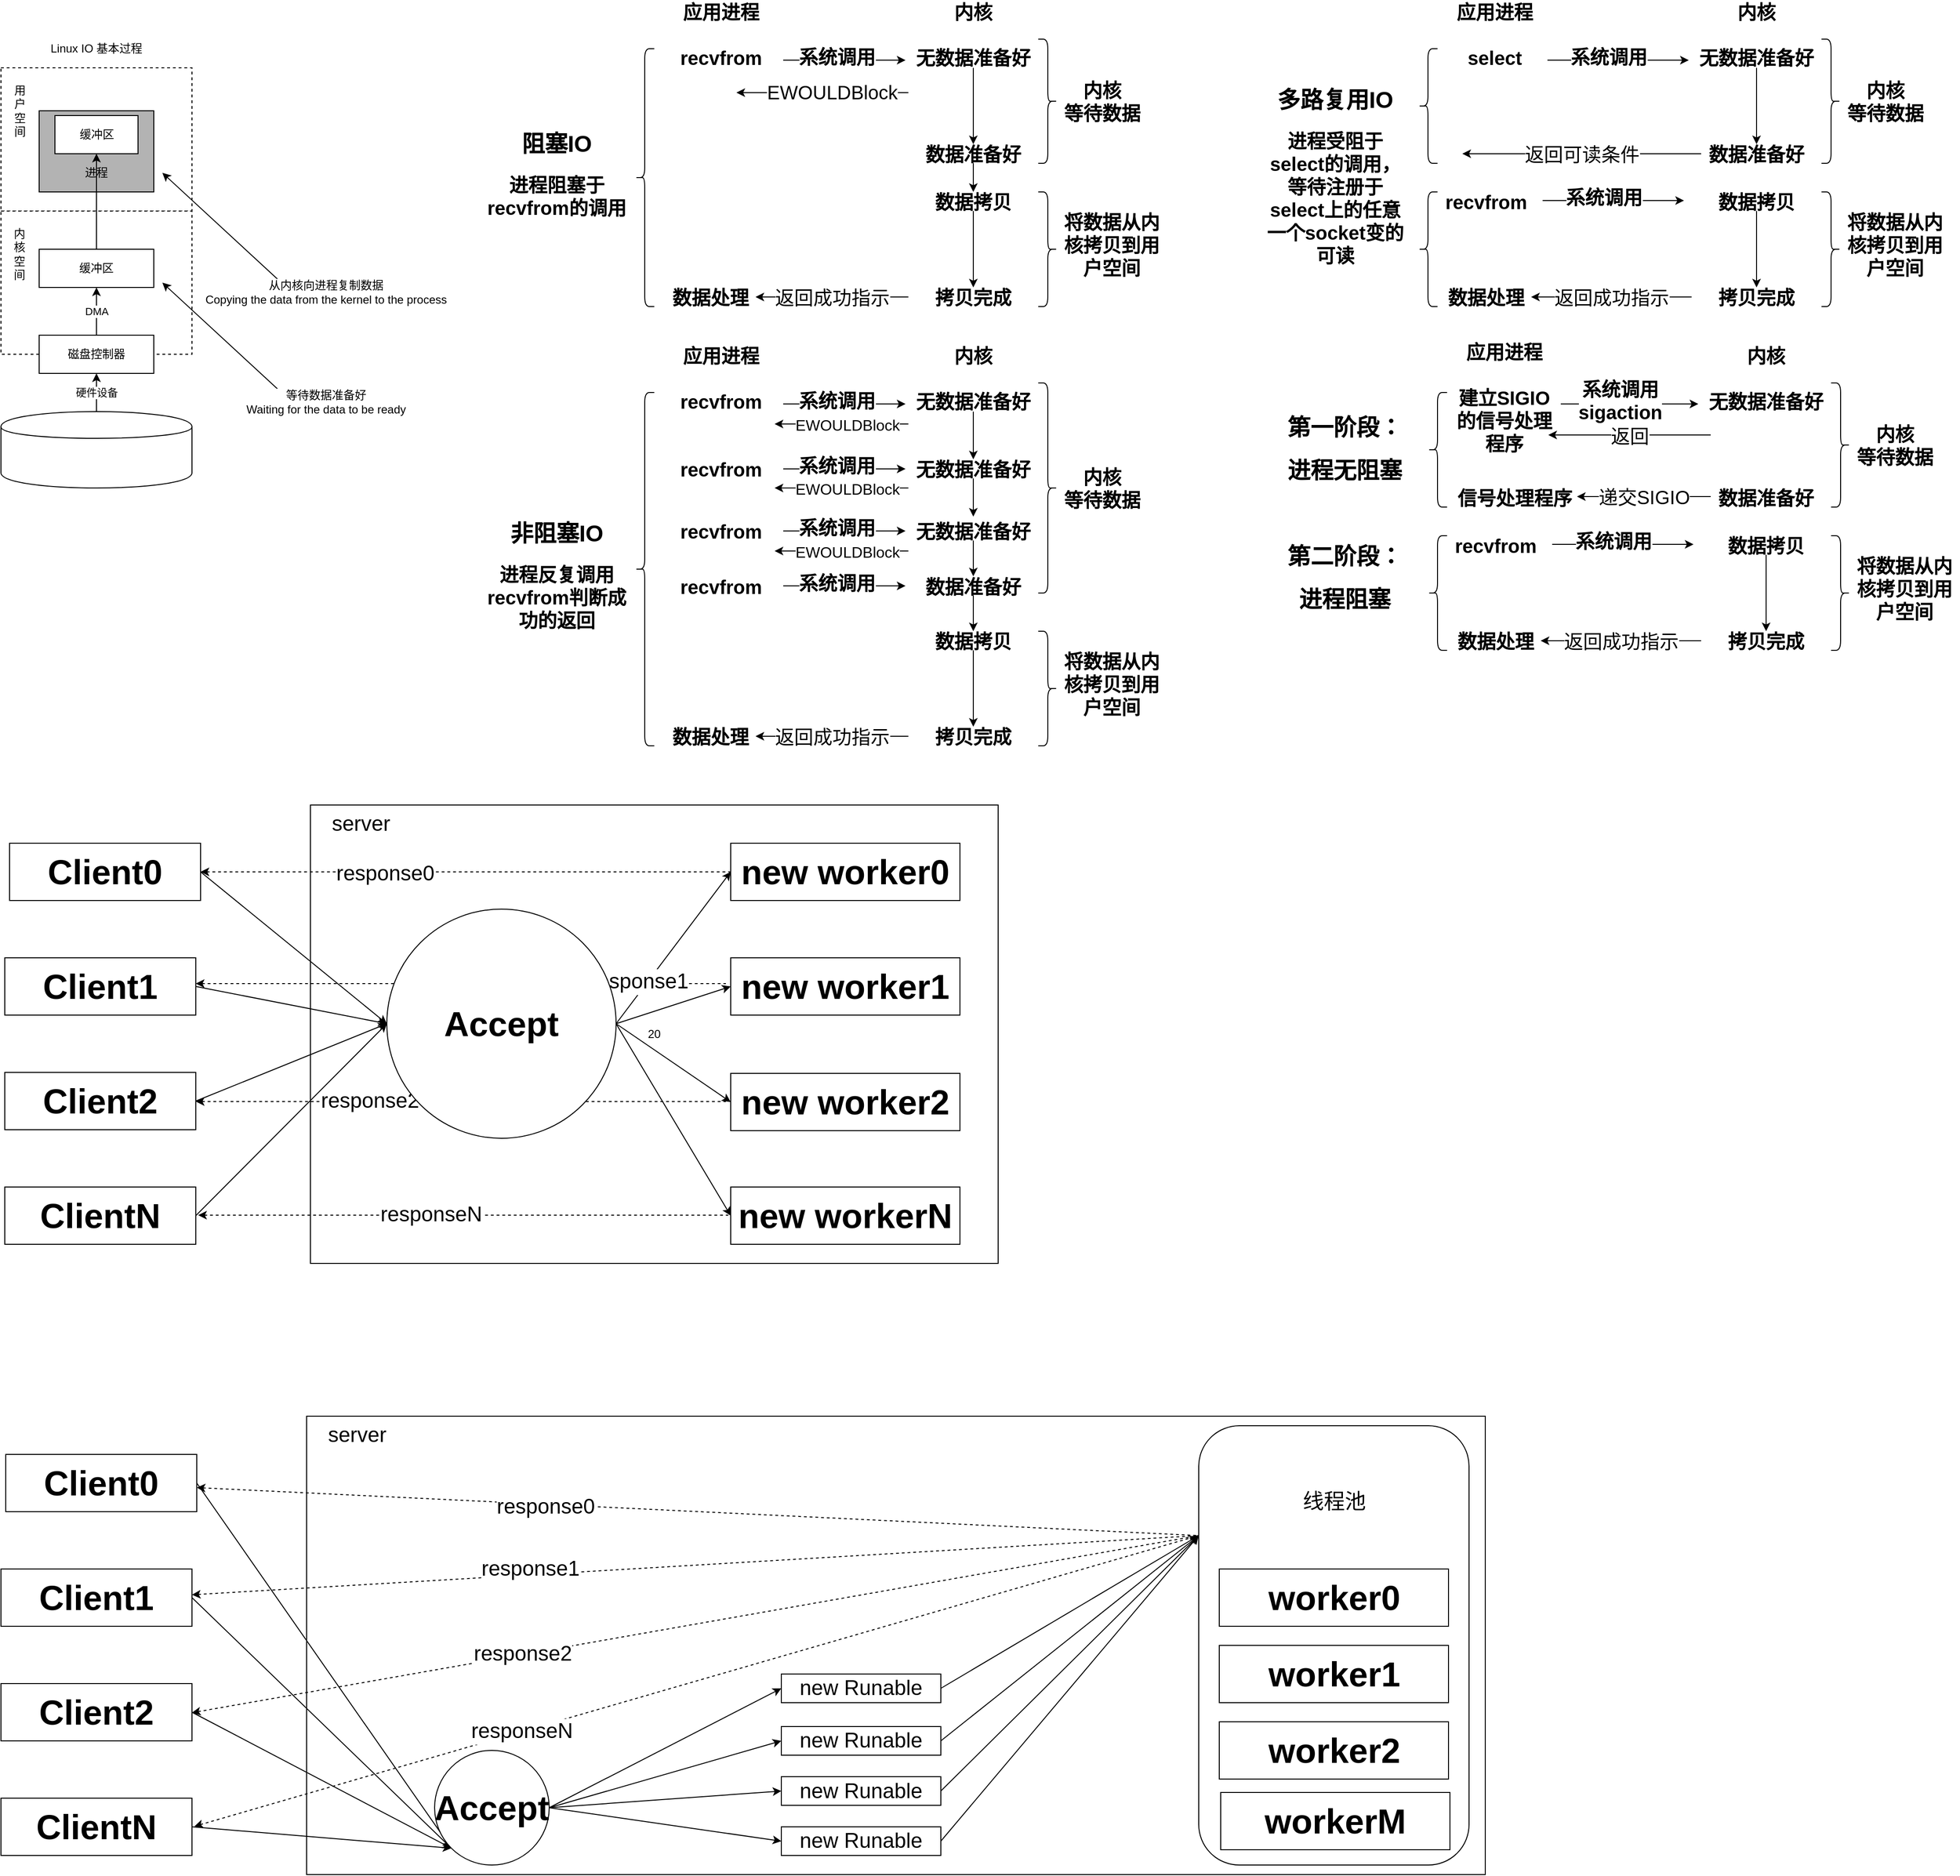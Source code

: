 <mxfile version="10.7.1" type="device"><diagram id="8HdPPavlg0hs8LvCiRic" name="Page-1"><mxGraphModel dx="1394" dy="825" grid="1" gridSize="10" guides="1" tooltips="1" connect="1" arrows="1" fold="1" page="1" pageScale="1" pageWidth="827" pageHeight="1169" math="0" shadow="0"><root><mxCell id="0"/><mxCell id="1" parent="0"/><mxCell id="49r0CECSuXp76zhXR61v-33" value="" style="rounded=0;whiteSpace=wrap;html=1;" parent="1" vertex="1"><mxGeometry x="360" y="1482" width="1234" height="480" as="geometry"/></mxCell><mxCell id="49r0CECSuXp76zhXR61v-57" value="" style="endArrow=none;html=1;fontSize=36;entryX=0;entryY=0.25;entryDx=0;entryDy=0;dashed=1;startArrow=classic;startFill=1;" parent="1" target="49r0CECSuXp76zhXR61v-60" edge="1"><mxGeometry width="50" height="50" relative="1" as="geometry"><mxPoint x="242.5" y="1911.5" as="sourcePoint"/><mxPoint x="797.5" y="1911.5" as="targetPoint"/></mxGeometry></mxCell><mxCell id="49r0CECSuXp76zhXR61v-58" value="responseN" style="text;html=1;resizable=0;points=[];align=center;verticalAlign=middle;labelBackgroundColor=#ffffff;fontSize=22;" parent="49r0CECSuXp76zhXR61v-57" vertex="1" connectable="0"><mxGeometry x="-0.122" y="2" relative="1" as="geometry"><mxPoint x="-119" y="36" as="offset"/></mxGeometry></mxCell><mxCell id="49r0CECSuXp76zhXR61v-60" value="" style="rounded=1;whiteSpace=wrap;html=1;fontSize=22;" parent="1" vertex="1"><mxGeometry x="1294" y="1492" width="283" height="460" as="geometry"/></mxCell><mxCell id="49r0CECSuXp76zhXR61v-6" value="20" style="rounded=0;whiteSpace=wrap;html=1;" parent="1" vertex="1"><mxGeometry x="364" y="842" width="720" height="480" as="geometry"/></mxCell><mxCell id="49r0CECSuXp76zhXR61v-26" value="" style="endArrow=none;html=1;fontSize=36;entryX=0;entryY=0.5;entryDx=0;entryDy=0;dashed=1;startArrow=classic;startFill=1;" parent="1" edge="1"><mxGeometry width="50" height="50" relative="1" as="geometry"><mxPoint x="244" y="1152.5" as="sourcePoint"/><mxPoint x="799" y="1152.5" as="targetPoint"/></mxGeometry></mxCell><mxCell id="49r0CECSuXp76zhXR61v-29" value="response2" style="text;html=1;resizable=0;points=[];align=center;verticalAlign=middle;labelBackgroundColor=#ffffff;fontSize=22;" parent="49r0CECSuXp76zhXR61v-26" vertex="1" connectable="0"><mxGeometry x="-0.344" y="2" relative="1" as="geometry"><mxPoint y="1" as="offset"/></mxGeometry></mxCell><mxCell id="49r0CECSuXp76zhXR61v-1" value="Client0" style="rounded=0;whiteSpace=wrap;html=1;fontSize=36;fontStyle=1" parent="1" vertex="1"><mxGeometry x="49" y="882" width="200" height="60" as="geometry"/></mxCell><mxCell id="49r0CECSuXp76zhXR61v-3" value="&lt;span style=&quot;font-size: 36px;&quot;&gt;Client1&lt;/span&gt;" style="rounded=0;whiteSpace=wrap;html=1;fontSize=36;fontStyle=1" parent="1" vertex="1"><mxGeometry x="44" y="1002" width="200" height="60" as="geometry"/></mxCell><mxCell id="49r0CECSuXp76zhXR61v-4" value="&lt;span style=&quot;font-size: 36px;&quot;&gt;Client2&lt;/span&gt;" style="rounded=0;whiteSpace=wrap;html=1;fontSize=36;fontStyle=1" parent="1" vertex="1"><mxGeometry x="44" y="1122" width="200" height="60" as="geometry"/></mxCell><mxCell id="49r0CECSuXp76zhXR61v-5" value="&lt;span style=&quot;font-size: 36px&quot;&gt;ClientN&lt;/span&gt;" style="rounded=0;whiteSpace=wrap;html=1;fontSize=36;fontStyle=1" parent="1" vertex="1"><mxGeometry x="44" y="1242" width="200" height="60" as="geometry"/></mxCell><mxCell id="49r0CECSuXp76zhXR61v-8" value="new worker0" style="rounded=0;whiteSpace=wrap;html=1;fontSize=36;fontStyle=1" parent="1" vertex="1"><mxGeometry x="804" y="882" width="240" height="60" as="geometry"/></mxCell><mxCell id="49r0CECSuXp76zhXR61v-12" value="" style="endArrow=classic;html=1;exitX=1;exitY=0.5;exitDx=0;exitDy=0;entryX=0;entryY=0.5;entryDx=0;entryDy=0;" parent="1" source="49r0CECSuXp76zhXR61v-1" target="49r0CECSuXp76zhXR61v-7" edge="1"><mxGeometry width="50" height="50" relative="1" as="geometry"><mxPoint x="214" y="967" as="sourcePoint"/><mxPoint x="313" y="1057" as="targetPoint"/></mxGeometry></mxCell><mxCell id="49r0CECSuXp76zhXR61v-13" value="" style="endArrow=classic;html=1;exitX=1;exitY=0.5;exitDx=0;exitDy=0;entryX=0;entryY=0.5;entryDx=0;entryDy=0;" parent="1" source="49r0CECSuXp76zhXR61v-3" target="49r0CECSuXp76zhXR61v-7" edge="1"><mxGeometry width="50" height="50" relative="1" as="geometry"><mxPoint x="174" y="977" as="sourcePoint"/><mxPoint x="323" y="1067" as="targetPoint"/></mxGeometry></mxCell><mxCell id="49r0CECSuXp76zhXR61v-14" value="" style="endArrow=classic;html=1;exitX=1;exitY=0.5;exitDx=0;exitDy=0;exitPerimeter=0;entryX=0;entryY=0.5;entryDx=0;entryDy=0;" parent="1" source="49r0CECSuXp76zhXR61v-4" target="49r0CECSuXp76zhXR61v-7" edge="1"><mxGeometry width="50" height="50" relative="1" as="geometry"><mxPoint x="184" y="1037" as="sourcePoint"/><mxPoint x="314" y="1057" as="targetPoint"/></mxGeometry></mxCell><mxCell id="49r0CECSuXp76zhXR61v-15" value="" style="endArrow=classic;html=1;exitX=1;exitY=0.5;exitDx=0;exitDy=0;entryX=0;entryY=0.5;entryDx=0;entryDy=0;" parent="1" source="49r0CECSuXp76zhXR61v-5" target="49r0CECSuXp76zhXR61v-7" edge="1"><mxGeometry width="50" height="50" relative="1" as="geometry"><mxPoint x="194" y="1097" as="sourcePoint"/><mxPoint x="324" y="1074" as="targetPoint"/></mxGeometry></mxCell><mxCell id="49r0CECSuXp76zhXR61v-16" value="new worker1" style="rounded=0;whiteSpace=wrap;html=1;fontSize=36;fontStyle=1" parent="1" vertex="1"><mxGeometry x="804" y="1002" width="240" height="60" as="geometry"/></mxCell><mxCell id="49r0CECSuXp76zhXR61v-17" value="new worker2" style="rounded=0;whiteSpace=wrap;html=1;fontSize=36;fontStyle=1" parent="1" vertex="1"><mxGeometry x="804" y="1123" width="240" height="60" as="geometry"/></mxCell><mxCell id="49r0CECSuXp76zhXR61v-18" value="new workerN" style="rounded=0;whiteSpace=wrap;html=1;fontSize=36;fontStyle=1" parent="1" vertex="1"><mxGeometry x="804" y="1242" width="240" height="60" as="geometry"/></mxCell><mxCell id="49r0CECSuXp76zhXR61v-19" value="" style="endArrow=classic;html=1;exitX=1;exitY=0.5;exitDx=0;exitDy=0;entryX=0;entryY=0.5;entryDx=0;entryDy=0;" parent="1" source="49r0CECSuXp76zhXR61v-7" target="49r0CECSuXp76zhXR61v-8" edge="1"><mxGeometry width="50" height="50" relative="1" as="geometry"><mxPoint x="259" y="922" as="sourcePoint"/><mxPoint x="454" y="1081" as="targetPoint"/></mxGeometry></mxCell><mxCell id="49r0CECSuXp76zhXR61v-20" value="" style="endArrow=classic;html=1;exitX=1;exitY=0.5;exitDx=0;exitDy=0;entryX=0;entryY=0.5;entryDx=0;entryDy=0;" parent="1" source="49r0CECSuXp76zhXR61v-7" target="49r0CECSuXp76zhXR61v-16" edge="1"><mxGeometry width="50" height="50" relative="1" as="geometry"><mxPoint x="694" y="1081" as="sourcePoint"/><mxPoint x="814" y="922" as="targetPoint"/></mxGeometry></mxCell><mxCell id="49r0CECSuXp76zhXR61v-21" value="" style="endArrow=classic;html=1;exitX=1;exitY=0.5;exitDx=0;exitDy=0;entryX=0;entryY=0.5;entryDx=0;entryDy=0;" parent="1" source="49r0CECSuXp76zhXR61v-7" target="49r0CECSuXp76zhXR61v-17" edge="1"><mxGeometry width="50" height="50" relative="1" as="geometry"><mxPoint x="694" y="1081" as="sourcePoint"/><mxPoint x="814" y="1017" as="targetPoint"/></mxGeometry></mxCell><mxCell id="49r0CECSuXp76zhXR61v-22" value="" style="endArrow=classic;html=1;entryX=0;entryY=0.5;entryDx=0;entryDy=0;" parent="1" target="49r0CECSuXp76zhXR61v-18" edge="1"><mxGeometry width="50" height="50" relative="1" as="geometry"><mxPoint x="684" y="1071" as="sourcePoint"/><mxPoint x="814" y="1127" as="targetPoint"/></mxGeometry></mxCell><mxCell id="49r0CECSuXp76zhXR61v-24" value="" style="endArrow=none;html=1;fontSize=36;entryX=0;entryY=0.5;entryDx=0;entryDy=0;dashed=1;startArrow=classic;startFill=1;" parent="1" source="49r0CECSuXp76zhXR61v-1" target="49r0CECSuXp76zhXR61v-8" edge="1"><mxGeometry width="50" height="50" relative="1" as="geometry"><mxPoint x="494" y="912" as="sourcePoint"/><mxPoint x="544" y="862" as="targetPoint"/></mxGeometry></mxCell><mxCell id="49r0CECSuXp76zhXR61v-31" value="response0&lt;br&gt;" style="text;html=1;resizable=0;points=[];align=center;verticalAlign=middle;labelBackgroundColor=#ffffff;fontSize=22;" parent="49r0CECSuXp76zhXR61v-24" vertex="1" connectable="0"><mxGeometry x="-0.304" y="-2" relative="1" as="geometry"><mxPoint as="offset"/></mxGeometry></mxCell><mxCell id="49r0CECSuXp76zhXR61v-25" value="" style="endArrow=none;html=1;fontSize=36;entryX=0;entryY=0.5;entryDx=0;entryDy=0;dashed=1;startArrow=classic;startFill=1;" parent="1" edge="1"><mxGeometry width="50" height="50" relative="1" as="geometry"><mxPoint x="244" y="1029" as="sourcePoint"/><mxPoint x="799" y="1029" as="targetPoint"/></mxGeometry></mxCell><mxCell id="49r0CECSuXp76zhXR61v-30" value="response1" style="text;html=1;resizable=0;points=[];align=center;verticalAlign=middle;labelBackgroundColor=#ffffff;fontSize=22;" parent="49r0CECSuXp76zhXR61v-25" vertex="1" connectable="0"><mxGeometry x="0.672" y="2" relative="1" as="geometry"><mxPoint as="offset"/></mxGeometry></mxCell><mxCell id="49r0CECSuXp76zhXR61v-7" value="Accept" style="ellipse;whiteSpace=wrap;html=1;aspect=fixed;fontSize=36;fontStyle=1" parent="1" vertex="1"><mxGeometry x="444" y="951" width="240" height="240" as="geometry"/></mxCell><mxCell id="49r0CECSuXp76zhXR61v-27" value="" style="endArrow=none;html=1;fontSize=36;entryX=0;entryY=0.5;entryDx=0;entryDy=0;dashed=1;startArrow=classic;startFill=1;" parent="1" edge="1"><mxGeometry width="50" height="50" relative="1" as="geometry"><mxPoint x="246.5" y="1271.5" as="sourcePoint"/><mxPoint x="801.5" y="1271.5" as="targetPoint"/></mxGeometry></mxCell><mxCell id="49r0CECSuXp76zhXR61v-28" value="responseN" style="text;html=1;resizable=0;points=[];align=center;verticalAlign=middle;labelBackgroundColor=#ffffff;fontSize=22;" parent="49r0CECSuXp76zhXR61v-27" vertex="1" connectable="0"><mxGeometry x="-0.122" y="2" relative="1" as="geometry"><mxPoint y="1" as="offset"/></mxGeometry></mxCell><mxCell id="49r0CECSuXp76zhXR61v-32" value="server" style="text;html=1;strokeColor=none;fillColor=none;align=center;verticalAlign=middle;whiteSpace=wrap;rounded=0;fontSize=22;" parent="1" vertex="1"><mxGeometry x="367" y="852" width="100" height="20" as="geometry"/></mxCell><mxCell id="49r0CECSuXp76zhXR61v-34" value="" style="endArrow=none;html=1;fontSize=36;entryX=0;entryY=0.25;entryDx=0;entryDy=0;dashed=1;startArrow=classic;startFill=1;" parent="1" target="49r0CECSuXp76zhXR61v-60" edge="1"><mxGeometry width="50" height="50" relative="1" as="geometry"><mxPoint x="240" y="1792.5" as="sourcePoint"/><mxPoint x="795" y="1792.5" as="targetPoint"/></mxGeometry></mxCell><mxCell id="49r0CECSuXp76zhXR61v-35" value="response2" style="text;html=1;resizable=0;points=[];align=center;verticalAlign=middle;labelBackgroundColor=#ffffff;fontSize=22;" parent="49r0CECSuXp76zhXR61v-34" vertex="1" connectable="0"><mxGeometry x="-0.344" y="2" relative="1" as="geometry"><mxPoint y="1" as="offset"/></mxGeometry></mxCell><mxCell id="49r0CECSuXp76zhXR61v-36" value="Client0" style="rounded=0;whiteSpace=wrap;html=1;fontSize=36;fontStyle=1" parent="1" vertex="1"><mxGeometry x="45" y="1522" width="200" height="60" as="geometry"/></mxCell><mxCell id="49r0CECSuXp76zhXR61v-37" value="&lt;span style=&quot;font-size: 36px;&quot;&gt;Client1&lt;/span&gt;" style="rounded=0;whiteSpace=wrap;html=1;fontSize=36;fontStyle=1" parent="1" vertex="1"><mxGeometry x="40" y="1642" width="200" height="60" as="geometry"/></mxCell><mxCell id="49r0CECSuXp76zhXR61v-38" value="&lt;span style=&quot;font-size: 36px;&quot;&gt;Client2&lt;/span&gt;" style="rounded=0;whiteSpace=wrap;html=1;fontSize=36;fontStyle=1" parent="1" vertex="1"><mxGeometry x="40" y="1762" width="200" height="60" as="geometry"/></mxCell><mxCell id="49r0CECSuXp76zhXR61v-39" value="&lt;span style=&quot;font-size: 36px&quot;&gt;ClientN&lt;/span&gt;" style="rounded=0;whiteSpace=wrap;html=1;fontSize=36;fontStyle=1" parent="1" vertex="1"><mxGeometry x="40" y="1882" width="200" height="60" as="geometry"/></mxCell><mxCell id="49r0CECSuXp76zhXR61v-40" value="worker0" style="rounded=0;whiteSpace=wrap;html=1;fontSize=36;fontStyle=1" parent="1" vertex="1"><mxGeometry x="1315.5" y="1642" width="240" height="60" as="geometry"/></mxCell><mxCell id="49r0CECSuXp76zhXR61v-41" value="" style="endArrow=classic;html=1;exitX=1;exitY=0.5;exitDx=0;exitDy=0;entryX=0;entryY=1;entryDx=0;entryDy=0;" parent="1" source="49r0CECSuXp76zhXR61v-36" target="49r0CECSuXp76zhXR61v-56" edge="1"><mxGeometry width="50" height="50" relative="1" as="geometry"><mxPoint x="210" y="1607" as="sourcePoint"/><mxPoint x="309" y="1697" as="targetPoint"/></mxGeometry></mxCell><mxCell id="49r0CECSuXp76zhXR61v-42" value="" style="endArrow=classic;html=1;exitX=1;exitY=0.5;exitDx=0;exitDy=0;entryX=0;entryY=1;entryDx=0;entryDy=0;" parent="1" source="49r0CECSuXp76zhXR61v-37" target="49r0CECSuXp76zhXR61v-56" edge="1"><mxGeometry width="50" height="50" relative="1" as="geometry"><mxPoint x="170" y="1617" as="sourcePoint"/><mxPoint x="319" y="1707" as="targetPoint"/></mxGeometry></mxCell><mxCell id="49r0CECSuXp76zhXR61v-43" value="" style="endArrow=classic;html=1;exitX=1;exitY=0.5;exitDx=0;exitDy=0;exitPerimeter=0;entryX=0;entryY=1;entryDx=0;entryDy=0;" parent="1" source="49r0CECSuXp76zhXR61v-38" target="49r0CECSuXp76zhXR61v-56" edge="1"><mxGeometry width="50" height="50" relative="1" as="geometry"><mxPoint x="180" y="1677" as="sourcePoint"/><mxPoint x="310" y="1697" as="targetPoint"/></mxGeometry></mxCell><mxCell id="49r0CECSuXp76zhXR61v-44" value="" style="endArrow=classic;html=1;exitX=1;exitY=0.5;exitDx=0;exitDy=0;entryX=0;entryY=1;entryDx=0;entryDy=0;" parent="1" source="49r0CECSuXp76zhXR61v-39" target="49r0CECSuXp76zhXR61v-56" edge="1"><mxGeometry width="50" height="50" relative="1" as="geometry"><mxPoint x="190" y="1737" as="sourcePoint"/><mxPoint x="320" y="1714" as="targetPoint"/></mxGeometry></mxCell><mxCell id="49r0CECSuXp76zhXR61v-45" value="worker1" style="rounded=0;whiteSpace=wrap;html=1;fontSize=36;fontStyle=1" parent="1" vertex="1"><mxGeometry x="1315.5" y="1722" width="240" height="60" as="geometry"/></mxCell><mxCell id="49r0CECSuXp76zhXR61v-46" value="worker2" style="rounded=0;whiteSpace=wrap;html=1;fontSize=36;fontStyle=1" parent="1" vertex="1"><mxGeometry x="1315.5" y="1802" width="240" height="60" as="geometry"/></mxCell><mxCell id="49r0CECSuXp76zhXR61v-47" value="workerM" style="rounded=0;whiteSpace=wrap;html=1;fontSize=36;fontStyle=1" parent="1" vertex="1"><mxGeometry x="1317" y="1876" width="240" height="60" as="geometry"/></mxCell><mxCell id="49r0CECSuXp76zhXR61v-48" value="" style="endArrow=classic;html=1;exitX=1;exitY=0.5;exitDx=0;exitDy=0;entryX=0;entryY=0.5;entryDx=0;entryDy=0;" parent="1" source="49r0CECSuXp76zhXR61v-56" target="49r0CECSuXp76zhXR61v-61" edge="1"><mxGeometry width="50" height="50" relative="1" as="geometry"><mxPoint x="255" y="1562" as="sourcePoint"/><mxPoint x="854" y="1772" as="targetPoint"/></mxGeometry></mxCell><mxCell id="49r0CECSuXp76zhXR61v-49" value="" style="endArrow=classic;html=1;exitX=1;exitY=0.5;exitDx=0;exitDy=0;entryX=0;entryY=0.5;entryDx=0;entryDy=0;" parent="1" source="49r0CECSuXp76zhXR61v-56" target="49r0CECSuXp76zhXR61v-62" edge="1"><mxGeometry width="50" height="50" relative="1" as="geometry"><mxPoint x="690" y="1721" as="sourcePoint"/><mxPoint x="854" y="1822" as="targetPoint"/></mxGeometry></mxCell><mxCell id="49r0CECSuXp76zhXR61v-50" value="" style="endArrow=classic;html=1;exitX=1;exitY=0.5;exitDx=0;exitDy=0;entryX=0;entryY=0.5;entryDx=0;entryDy=0;" parent="1" source="49r0CECSuXp76zhXR61v-56" target="49r0CECSuXp76zhXR61v-63" edge="1"><mxGeometry width="50" height="50" relative="1" as="geometry"><mxPoint x="690" y="1721" as="sourcePoint"/><mxPoint x="810" y="1657" as="targetPoint"/></mxGeometry></mxCell><mxCell id="49r0CECSuXp76zhXR61v-51" value="" style="endArrow=classic;html=1;entryX=0;entryY=0.5;entryDx=0;entryDy=0;exitX=1;exitY=0.5;exitDx=0;exitDy=0;" parent="1" source="49r0CECSuXp76zhXR61v-56" target="49r0CECSuXp76zhXR61v-64" edge="1"><mxGeometry width="50" height="50" relative="1" as="geometry"><mxPoint x="680" y="1711" as="sourcePoint"/><mxPoint x="810" y="1767" as="targetPoint"/></mxGeometry></mxCell><mxCell id="49r0CECSuXp76zhXR61v-52" value="" style="endArrow=none;html=1;fontSize=36;entryX=0;entryY=0.25;entryDx=0;entryDy=0;dashed=1;startArrow=classic;startFill=1;" parent="1" source="49r0CECSuXp76zhXR61v-36" target="49r0CECSuXp76zhXR61v-60" edge="1"><mxGeometry width="50" height="50" relative="1" as="geometry"><mxPoint x="490" y="1552" as="sourcePoint"/><mxPoint x="540" y="1502" as="targetPoint"/></mxGeometry></mxCell><mxCell id="49r0CECSuXp76zhXR61v-53" value="response0&lt;br&gt;" style="text;html=1;resizable=0;points=[];align=center;verticalAlign=middle;labelBackgroundColor=#ffffff;fontSize=22;" parent="49r0CECSuXp76zhXR61v-52" vertex="1" connectable="0"><mxGeometry x="-0.304" y="-2" relative="1" as="geometry"><mxPoint as="offset"/></mxGeometry></mxCell><mxCell id="49r0CECSuXp76zhXR61v-54" value="" style="endArrow=none;html=1;fontSize=36;entryX=0;entryY=0.25;entryDx=0;entryDy=0;dashed=1;startArrow=classic;startFill=1;" parent="1" target="49r0CECSuXp76zhXR61v-60" edge="1"><mxGeometry width="50" height="50" relative="1" as="geometry"><mxPoint x="240" y="1669" as="sourcePoint"/><mxPoint x="795" y="1669" as="targetPoint"/></mxGeometry></mxCell><mxCell id="49r0CECSuXp76zhXR61v-55" value="response1" style="text;html=1;resizable=0;points=[];align=center;verticalAlign=middle;labelBackgroundColor=#ffffff;fontSize=22;" parent="49r0CECSuXp76zhXR61v-54" vertex="1" connectable="0"><mxGeometry x="0.672" y="2" relative="1" as="geometry"><mxPoint x="-527.5" y="27" as="offset"/></mxGeometry></mxCell><mxCell id="49r0CECSuXp76zhXR61v-56" value="Accept" style="ellipse;whiteSpace=wrap;html=1;aspect=fixed;fontSize=36;fontStyle=1" parent="1" vertex="1"><mxGeometry x="494" y="1832" width="120" height="120" as="geometry"/></mxCell><mxCell id="49r0CECSuXp76zhXR61v-59" value="server" style="text;html=1;strokeColor=none;fillColor=none;align=center;verticalAlign=middle;whiteSpace=wrap;rounded=0;fontSize=22;" parent="1" vertex="1"><mxGeometry x="363" y="1492" width="100" height="20" as="geometry"/></mxCell><mxCell id="49r0CECSuXp76zhXR61v-61" value="new Runable" style="rounded=0;whiteSpace=wrap;html=1;fontSize=22;" parent="1" vertex="1"><mxGeometry x="857" y="1752" width="167" height="30" as="geometry"/></mxCell><mxCell id="49r0CECSuXp76zhXR61v-62" value="new Runable" style="rounded=0;whiteSpace=wrap;html=1;fontSize=22;" parent="1" vertex="1"><mxGeometry x="857" y="1807" width="167" height="30" as="geometry"/></mxCell><mxCell id="49r0CECSuXp76zhXR61v-63" value="new Runable" style="rounded=0;whiteSpace=wrap;html=1;fontSize=22;" parent="1" vertex="1"><mxGeometry x="857" y="1859.5" width="167" height="30" as="geometry"/></mxCell><mxCell id="49r0CECSuXp76zhXR61v-64" value="new Runable" style="rounded=0;whiteSpace=wrap;html=1;fontSize=22;" parent="1" vertex="1"><mxGeometry x="857" y="1912" width="167" height="30" as="geometry"/></mxCell><mxCell id="49r0CECSuXp76zhXR61v-67" value="" style="endArrow=classic;html=1;exitX=1;exitY=0.5;exitDx=0;exitDy=0;entryX=0;entryY=0.25;entryDx=0;entryDy=0;" parent="1" source="49r0CECSuXp76zhXR61v-61" target="49r0CECSuXp76zhXR61v-60" edge="1"><mxGeometry width="50" height="50" relative="1" as="geometry"><mxPoint x="624" y="1902" as="sourcePoint"/><mxPoint x="867" y="1777" as="targetPoint"/></mxGeometry></mxCell><mxCell id="49r0CECSuXp76zhXR61v-68" value="" style="endArrow=classic;html=1;exitX=1;exitY=0.5;exitDx=0;exitDy=0;entryX=0;entryY=0.25;entryDx=0;entryDy=0;" parent="1" source="49r0CECSuXp76zhXR61v-62" target="49r0CECSuXp76zhXR61v-60" edge="1"><mxGeometry width="50" height="50" relative="1" as="geometry"><mxPoint x="1034" y="1777" as="sourcePoint"/><mxPoint x="1304" y="1617" as="targetPoint"/></mxGeometry></mxCell><mxCell id="49r0CECSuXp76zhXR61v-69" value="" style="endArrow=classic;html=1;exitX=1;exitY=0.5;exitDx=0;exitDy=0;entryX=0;entryY=0.25;entryDx=0;entryDy=0;" parent="1" source="49r0CECSuXp76zhXR61v-63" target="49r0CECSuXp76zhXR61v-60" edge="1"><mxGeometry width="50" height="50" relative="1" as="geometry"><mxPoint x="1044" y="1787" as="sourcePoint"/><mxPoint x="1314" y="1627" as="targetPoint"/></mxGeometry></mxCell><mxCell id="49r0CECSuXp76zhXR61v-70" value="" style="endArrow=classic;html=1;exitX=1;exitY=0.5;exitDx=0;exitDy=0;entryX=0;entryY=0.25;entryDx=0;entryDy=0;" parent="1" source="49r0CECSuXp76zhXR61v-64" target="49r0CECSuXp76zhXR61v-60" edge="1"><mxGeometry width="50" height="50" relative="1" as="geometry"><mxPoint x="1054" y="1797" as="sourcePoint"/><mxPoint x="1324" y="1637" as="targetPoint"/></mxGeometry></mxCell><mxCell id="49r0CECSuXp76zhXR61v-71" value="线程池" style="text;html=1;strokeColor=none;fillColor=none;align=center;verticalAlign=middle;whiteSpace=wrap;rounded=0;fontSize=22;" parent="1" vertex="1"><mxGeometry x="1385.5" y="1562" width="100" height="20" as="geometry"/></mxCell><mxCell id="rqfeZW-91_2S5oVqUasR-24" value="" style="group" parent="1" vertex="1" connectable="0"><mxGeometry x="40" y="40" width="299" height="470" as="geometry"/></mxCell><mxCell id="rqfeZW-91_2S5oVqUasR-9" value="" style="rounded=0;whiteSpace=wrap;html=1;dashed=1;" parent="rqfeZW-91_2S5oVqUasR-24" vertex="1"><mxGeometry y="30" width="200" height="150" as="geometry"/></mxCell><mxCell id="rqfeZW-91_2S5oVqUasR-16" value="&lt;br&gt;&lt;br&gt;&lt;br&gt;进程&lt;br&gt;" style="rounded=0;whiteSpace=wrap;html=1;fillColor=#B3B3B3;" parent="rqfeZW-91_2S5oVqUasR-24" vertex="1"><mxGeometry x="40" y="75" width="120" height="85" as="geometry"/></mxCell><mxCell id="rqfeZW-91_2S5oVqUasR-2" value="" style="rounded=0;whiteSpace=wrap;html=1;dashed=1;" parent="rqfeZW-91_2S5oVqUasR-24" vertex="1"><mxGeometry y="180" width="200" height="150" as="geometry"/></mxCell><mxCell id="rqfeZW-91_2S5oVqUasR-3" value="" style="shape=cylinder;whiteSpace=wrap;html=1;boundedLbl=1;backgroundOutline=1;" parent="rqfeZW-91_2S5oVqUasR-24" vertex="1"><mxGeometry y="390" width="200" height="80" as="geometry"/></mxCell><mxCell id="rqfeZW-91_2S5oVqUasR-4" value="磁盘控制器" style="rounded=0;whiteSpace=wrap;html=1;" parent="rqfeZW-91_2S5oVqUasR-24" vertex="1"><mxGeometry x="40" y="310" width="120" height="40" as="geometry"/></mxCell><mxCell id="rqfeZW-91_2S5oVqUasR-5" value="硬件设备" style="edgeStyle=orthogonalEdgeStyle;rounded=0;orthogonalLoop=1;jettySize=auto;html=1;exitX=0.5;exitY=0;exitDx=0;exitDy=0;entryX=0.5;entryY=1;entryDx=0;entryDy=0;" parent="rqfeZW-91_2S5oVqUasR-24" source="rqfeZW-91_2S5oVqUasR-3" target="rqfeZW-91_2S5oVqUasR-4" edge="1"><mxGeometry relative="1" as="geometry"/></mxCell><mxCell id="rqfeZW-91_2S5oVqUasR-6" value="用户空间" style="text;html=1;strokeColor=none;fillColor=none;align=center;verticalAlign=middle;whiteSpace=wrap;rounded=0;dashed=1;" parent="rqfeZW-91_2S5oVqUasR-24" vertex="1"><mxGeometry x="9" y="40" width="22" height="70" as="geometry"/></mxCell><mxCell id="rqfeZW-91_2S5oVqUasR-7" value="缓冲区" style="rounded=0;whiteSpace=wrap;html=1;" parent="rqfeZW-91_2S5oVqUasR-24" vertex="1"><mxGeometry x="40" y="220" width="120" height="40" as="geometry"/></mxCell><mxCell id="rqfeZW-91_2S5oVqUasR-8" value="DMA" style="edgeStyle=orthogonalEdgeStyle;rounded=0;orthogonalLoop=1;jettySize=auto;html=1;exitX=0.5;exitY=0;exitDx=0;exitDy=0;entryX=0.5;entryY=1;entryDx=0;entryDy=0;" parent="rqfeZW-91_2S5oVqUasR-24" source="rqfeZW-91_2S5oVqUasR-4" target="rqfeZW-91_2S5oVqUasR-7" edge="1"><mxGeometry relative="1" as="geometry"/></mxCell><mxCell id="rqfeZW-91_2S5oVqUasR-10" value="内核空间" style="text;html=1;strokeColor=none;fillColor=none;align=center;verticalAlign=middle;whiteSpace=wrap;rounded=0;dashed=1;" parent="rqfeZW-91_2S5oVqUasR-24" vertex="1"><mxGeometry x="9" y="190" width="21" height="70" as="geometry"/></mxCell><mxCell id="rqfeZW-91_2S5oVqUasR-15" value="缓冲区" style="rounded=0;whiteSpace=wrap;html=1;" parent="rqfeZW-91_2S5oVqUasR-24" vertex="1"><mxGeometry x="56.5" y="80" width="87" height="40" as="geometry"/></mxCell><mxCell id="rqfeZW-91_2S5oVqUasR-17" style="edgeStyle=orthogonalEdgeStyle;rounded=0;orthogonalLoop=1;jettySize=auto;html=1;exitX=0.5;exitY=0;exitDx=0;exitDy=0;entryX=0.5;entryY=1;entryDx=0;entryDy=0;" parent="rqfeZW-91_2S5oVqUasR-24" source="rqfeZW-91_2S5oVqUasR-7" target="rqfeZW-91_2S5oVqUasR-15" edge="1"><mxGeometry relative="1" as="geometry"/></mxCell><mxCell id="rqfeZW-91_2S5oVqUasR-18" value="" style="endArrow=classic;html=1;" parent="rqfeZW-91_2S5oVqUasR-24" edge="1"><mxGeometry width="50" height="50" relative="1" as="geometry"><mxPoint x="299" y="375" as="sourcePoint"/><mxPoint x="169" y="255" as="targetPoint"/></mxGeometry></mxCell><mxCell id="rqfeZW-91_2S5oVqUasR-19" value="等待数据准备好&lt;br&gt;Waiting for the data to be ready&lt;br&gt;" style="text;html=1;resizable=0;points=[];align=center;verticalAlign=middle;labelBackgroundColor=#ffffff;" parent="rqfeZW-91_2S5oVqUasR-18" vertex="1" connectable="0"><mxGeometry x="-0.287" y="1" relative="1" as="geometry"><mxPoint x="88" y="47" as="offset"/></mxGeometry></mxCell><mxCell id="rqfeZW-91_2S5oVqUasR-20" value="" style="endArrow=classic;html=1;" parent="rqfeZW-91_2S5oVqUasR-24" edge="1"><mxGeometry width="50" height="50" relative="1" as="geometry"><mxPoint x="299" y="260" as="sourcePoint"/><mxPoint x="169" y="140" as="targetPoint"/></mxGeometry></mxCell><mxCell id="rqfeZW-91_2S5oVqUasR-21" value="从内核向进程复制数据&lt;br&gt;Copying the data from the kernel to the process&lt;br&gt;" style="text;html=1;resizable=0;points=[];align=center;verticalAlign=middle;labelBackgroundColor=#ffffff;" parent="rqfeZW-91_2S5oVqUasR-20" vertex="1" connectable="0"><mxGeometry x="-0.287" y="1" relative="1" as="geometry"><mxPoint x="88" y="47" as="offset"/></mxGeometry></mxCell><mxCell id="rqfeZW-91_2S5oVqUasR-22" value="Linux IO 基本过程" style="text;html=1;strokeColor=none;fillColor=none;align=center;verticalAlign=middle;whiteSpace=wrap;rounded=0;" parent="rqfeZW-91_2S5oVqUasR-24" vertex="1"><mxGeometry width="200" height="20" as="geometry"/></mxCell><mxCell id="xxSdvGy7nEsDnACQiHbY-1" value="&lt;h1&gt;阻塞IO&lt;/h1&gt;&lt;p&gt;&lt;font size=&quot;1&quot;&gt;&lt;b style=&quot;font-size: 20px&quot;&gt;进程阻塞于recvfrom的调用&lt;/b&gt;&lt;/font&gt;&lt;/p&gt;" style="text;html=1;strokeColor=none;fillColor=none;spacing=5;spacingTop=-20;whiteSpace=wrap;overflow=hidden;rounded=0;align=center;" vertex="1" parent="1"><mxGeometry x="540" y="130" width="164" height="100" as="geometry"/></mxCell><mxCell id="xxSdvGy7nEsDnACQiHbY-2" value="" style="shape=curlyBracket;whiteSpace=wrap;html=1;rounded=1;align=center;" vertex="1" parent="1"><mxGeometry x="704" y="50" width="20" height="270" as="geometry"/></mxCell><mxCell id="xxSdvGy7nEsDnACQiHbY-6" value="" style="edgeStyle=orthogonalEdgeStyle;rounded=0;orthogonalLoop=1;jettySize=auto;html=1;fontSize=20;exitX=0.992;exitY=0.886;exitDx=0;exitDy=0;exitPerimeter=0;entryX=-0.022;entryY=0.886;entryDx=0;entryDy=0;entryPerimeter=0;" edge="1" parent="1" source="xxSdvGy7nEsDnACQiHbY-3" target="xxSdvGy7nEsDnACQiHbY-11"><mxGeometry relative="1" as="geometry"><mxPoint x="990" y="60" as="targetPoint"/></mxGeometry></mxCell><mxCell id="xxSdvGy7nEsDnACQiHbY-8" value="&lt;b&gt;系统调用&lt;/b&gt;" style="text;html=1;resizable=0;points=[];align=center;verticalAlign=middle;labelBackgroundColor=#ffffff;fontSize=20;" vertex="1" connectable="0" parent="xxSdvGy7nEsDnACQiHbY-6"><mxGeometry x="-0.136" y="4" relative="1" as="geometry"><mxPoint as="offset"/></mxGeometry></mxCell><mxCell id="xxSdvGy7nEsDnACQiHbY-3" value="应用进程&lt;br&gt;&lt;br&gt;recvfrom" style="text;html=1;strokeColor=none;fillColor=none;align=center;verticalAlign=middle;whiteSpace=wrap;rounded=0;fontStyle=1;fontSize=20;" vertex="1" parent="1"><mxGeometry x="728" width="132" height="70" as="geometry"/></mxCell><mxCell id="xxSdvGy7nEsDnACQiHbY-7" style="edgeStyle=orthogonalEdgeStyle;rounded=0;orthogonalLoop=1;jettySize=auto;html=1;exitX=0.5;exitY=1;exitDx=0;exitDy=0;fontSize=20;" edge="1" parent="1"><mxGeometry relative="1" as="geometry"><mxPoint x="1008" y="70" as="sourcePoint"/><mxPoint x="1008" y="70" as="targetPoint"/></mxGeometry></mxCell><mxCell id="xxSdvGy7nEsDnACQiHbY-13" value="" style="edgeStyle=orthogonalEdgeStyle;rounded=0;orthogonalLoop=1;jettySize=auto;html=1;fontSize=20;" edge="1" parent="1" source="xxSdvGy7nEsDnACQiHbY-11" target="xxSdvGy7nEsDnACQiHbY-12"><mxGeometry relative="1" as="geometry"/></mxCell><mxCell id="xxSdvGy7nEsDnACQiHbY-11" value="内核&lt;br&gt;&lt;br&gt;无数据准备好&lt;br&gt;" style="text;html=1;strokeColor=none;fillColor=none;align=center;verticalAlign=middle;whiteSpace=wrap;rounded=0;fontStyle=1;fontSize=20;" vertex="1" parent="1"><mxGeometry x="990" width="136" height="70" as="geometry"/></mxCell><mxCell id="xxSdvGy7nEsDnACQiHbY-15" value="" style="edgeStyle=orthogonalEdgeStyle;rounded=0;orthogonalLoop=1;jettySize=auto;html=1;fontSize=20;" edge="1" parent="1" source="xxSdvGy7nEsDnACQiHbY-12" target="xxSdvGy7nEsDnACQiHbY-14"><mxGeometry relative="1" as="geometry"/></mxCell><mxCell id="xxSdvGy7nEsDnACQiHbY-12" value="数据准备好&lt;br&gt;" style="text;html=1;strokeColor=none;fillColor=none;align=center;verticalAlign=middle;whiteSpace=wrap;rounded=0;fontStyle=1;fontSize=20;" vertex="1" parent="1"><mxGeometry x="990" y="150" width="136" height="20" as="geometry"/></mxCell><mxCell id="xxSdvGy7nEsDnACQiHbY-17" value="" style="edgeStyle=orthogonalEdgeStyle;rounded=0;orthogonalLoop=1;jettySize=auto;html=1;fontSize=20;" edge="1" parent="1" source="xxSdvGy7nEsDnACQiHbY-14" target="xxSdvGy7nEsDnACQiHbY-16"><mxGeometry relative="1" as="geometry"/></mxCell><mxCell id="xxSdvGy7nEsDnACQiHbY-14" value="数据拷贝" style="text;html=1;strokeColor=none;fillColor=none;align=center;verticalAlign=middle;whiteSpace=wrap;rounded=0;fontStyle=1;fontSize=20;" vertex="1" parent="1"><mxGeometry x="990" y="200" width="136" height="20" as="geometry"/></mxCell><mxCell id="xxSdvGy7nEsDnACQiHbY-23" value="返回成功指示" style="edgeStyle=orthogonalEdgeStyle;rounded=0;orthogonalLoop=1;jettySize=auto;html=1;fontSize=20;" edge="1" parent="1" source="xxSdvGy7nEsDnACQiHbY-16" target="xxSdvGy7nEsDnACQiHbY-22"><mxGeometry relative="1" as="geometry"/></mxCell><mxCell id="xxSdvGy7nEsDnACQiHbY-16" value="拷贝完成" style="text;html=1;strokeColor=none;fillColor=none;align=center;verticalAlign=middle;whiteSpace=wrap;rounded=0;fontStyle=1;fontSize=20;" vertex="1" parent="1"><mxGeometry x="990" y="300" width="136" height="20" as="geometry"/></mxCell><mxCell id="xxSdvGy7nEsDnACQiHbY-22" value="数据处理" style="text;html=1;strokeColor=none;fillColor=none;align=center;verticalAlign=middle;whiteSpace=wrap;rounded=0;fontStyle=1;fontSize=20;" vertex="1" parent="1"><mxGeometry x="736" y="300" width="94" height="20" as="geometry"/></mxCell><mxCell id="xxSdvGy7nEsDnACQiHbY-18" value="" style="shape=curlyBracket;whiteSpace=wrap;html=1;rounded=1;align=center;direction=west;" vertex="1" parent="1"><mxGeometry x="1126" y="40" width="20" height="130" as="geometry"/></mxCell><mxCell id="xxSdvGy7nEsDnACQiHbY-19" value="内核&lt;br&gt;等待数据&lt;br&gt;" style="text;html=1;strokeColor=none;fillColor=none;align=center;verticalAlign=middle;whiteSpace=wrap;rounded=0;fontStyle=1;fontSize=20;" vertex="1" parent="1"><mxGeometry x="1146" y="95" width="94" height="20" as="geometry"/></mxCell><mxCell id="xxSdvGy7nEsDnACQiHbY-20" value="" style="shape=curlyBracket;whiteSpace=wrap;html=1;rounded=1;align=center;direction=west;" vertex="1" parent="1"><mxGeometry x="1126" y="200" width="20" height="120" as="geometry"/></mxCell><mxCell id="xxSdvGy7nEsDnACQiHbY-21" value="将数据从内核拷贝到用户空间&lt;br&gt;" style="text;html=1;strokeColor=none;fillColor=none;align=center;verticalAlign=middle;whiteSpace=wrap;rounded=0;fontStyle=1;fontSize=20;" vertex="1" parent="1"><mxGeometry x="1146" y="245" width="114" height="20" as="geometry"/></mxCell><mxCell id="xxSdvGy7nEsDnACQiHbY-24" value="&lt;h1&gt;非阻塞IO&lt;/h1&gt;&lt;p&gt;&lt;font size=&quot;1&quot;&gt;&lt;b style=&quot;font-size: 20px&quot;&gt;进程反复调用recvfrom判断成功的返回&lt;/b&gt;&lt;/font&gt;&lt;/p&gt;" style="text;html=1;strokeColor=none;fillColor=none;spacing=5;spacingTop=-20;whiteSpace=wrap;overflow=hidden;rounded=0;align=center;" vertex="1" parent="1"><mxGeometry x="540" y="537.5" width="164" height="130" as="geometry"/></mxCell><mxCell id="xxSdvGy7nEsDnACQiHbY-43" value="" style="endArrow=classic;html=1;fontSize=20;" edge="1" parent="1"><mxGeometry width="50" height="50" relative="1" as="geometry"><mxPoint x="990" y="96" as="sourcePoint"/><mxPoint x="810" y="96" as="targetPoint"/></mxGeometry></mxCell><mxCell id="xxSdvGy7nEsDnACQiHbY-44" value="EWOULDBlock" style="text;html=1;resizable=0;points=[];align=center;verticalAlign=middle;labelBackgroundColor=#ffffff;fontSize=20;" vertex="1" connectable="0" parent="xxSdvGy7nEsDnACQiHbY-43"><mxGeometry x="0.183" relative="1" as="geometry"><mxPoint x="26" y="-1" as="offset"/></mxGeometry></mxCell><mxCell id="xxSdvGy7nEsDnACQiHbY-46" value="" style="shape=curlyBracket;whiteSpace=wrap;html=1;rounded=1;align=center;" vertex="1" parent="1"><mxGeometry x="704" y="410" width="20" height="370" as="geometry"/></mxCell><mxCell id="xxSdvGy7nEsDnACQiHbY-47" value="" style="edgeStyle=orthogonalEdgeStyle;rounded=0;orthogonalLoop=1;jettySize=auto;html=1;fontSize=20;exitX=0.992;exitY=0.886;exitDx=0;exitDy=0;exitPerimeter=0;entryX=-0.022;entryY=0.886;entryDx=0;entryDy=0;entryPerimeter=0;" edge="1" parent="1" source="xxSdvGy7nEsDnACQiHbY-49" target="xxSdvGy7nEsDnACQiHbY-52"><mxGeometry relative="1" as="geometry"><mxPoint x="990" y="420" as="targetPoint"/></mxGeometry></mxCell><mxCell id="xxSdvGy7nEsDnACQiHbY-48" value="&lt;b&gt;系统调用&lt;/b&gt;" style="text;html=1;resizable=0;points=[];align=center;verticalAlign=middle;labelBackgroundColor=#ffffff;fontSize=20;" vertex="1" connectable="0" parent="xxSdvGy7nEsDnACQiHbY-47"><mxGeometry x="-0.136" y="4" relative="1" as="geometry"><mxPoint as="offset"/></mxGeometry></mxCell><mxCell id="xxSdvGy7nEsDnACQiHbY-49" value="应用进程&lt;br&gt;&lt;br&gt;recvfrom" style="text;html=1;strokeColor=none;fillColor=none;align=center;verticalAlign=middle;whiteSpace=wrap;rounded=0;fontStyle=1;fontSize=20;" vertex="1" parent="1"><mxGeometry x="728" y="360" width="132" height="70" as="geometry"/></mxCell><mxCell id="xxSdvGy7nEsDnACQiHbY-50" style="edgeStyle=orthogonalEdgeStyle;rounded=0;orthogonalLoop=1;jettySize=auto;html=1;exitX=0.5;exitY=1;exitDx=0;exitDy=0;fontSize=20;" edge="1" parent="1"><mxGeometry relative="1" as="geometry"><mxPoint x="1008" y="430" as="sourcePoint"/><mxPoint x="1008" y="430" as="targetPoint"/></mxGeometry></mxCell><mxCell id="xxSdvGy7nEsDnACQiHbY-51" value="" style="edgeStyle=orthogonalEdgeStyle;rounded=0;orthogonalLoop=1;jettySize=auto;html=1;fontSize=20;" edge="1" parent="1" source="xxSdvGy7nEsDnACQiHbY-52" target="xxSdvGy7nEsDnACQiHbY-54"><mxGeometry relative="1" as="geometry"/></mxCell><mxCell id="xxSdvGy7nEsDnACQiHbY-52" value="内核&lt;br&gt;&lt;br&gt;无数据准备好&lt;br&gt;" style="text;html=1;strokeColor=none;fillColor=none;align=center;verticalAlign=middle;whiteSpace=wrap;rounded=0;fontStyle=1;fontSize=20;" vertex="1" parent="1"><mxGeometry x="990" y="360" width="136" height="70" as="geometry"/></mxCell><mxCell id="xxSdvGy7nEsDnACQiHbY-53" value="" style="edgeStyle=orthogonalEdgeStyle;rounded=0;orthogonalLoop=1;jettySize=auto;html=1;fontSize=20;" edge="1" parent="1" source="xxSdvGy7nEsDnACQiHbY-54"><mxGeometry relative="1" as="geometry"><mxPoint x="1058" y="540" as="targetPoint"/></mxGeometry></mxCell><mxCell id="xxSdvGy7nEsDnACQiHbY-54" value="无数据准备好&lt;br&gt;" style="text;html=1;strokeColor=none;fillColor=none;align=center;verticalAlign=middle;whiteSpace=wrap;rounded=0;fontStyle=1;fontSize=20;" vertex="1" parent="1"><mxGeometry x="990" y="480" width="136" height="20" as="geometry"/></mxCell><mxCell id="xxSdvGy7nEsDnACQiHbY-55" value="" style="edgeStyle=orthogonalEdgeStyle;rounded=0;orthogonalLoop=1;jettySize=auto;html=1;fontSize=20;" edge="1" parent="1" source="xxSdvGy7nEsDnACQiHbY-56" target="xxSdvGy7nEsDnACQiHbY-58"><mxGeometry relative="1" as="geometry"/></mxCell><mxCell id="xxSdvGy7nEsDnACQiHbY-56" value="数据拷贝" style="text;html=1;strokeColor=none;fillColor=none;align=center;verticalAlign=middle;whiteSpace=wrap;rounded=0;fontStyle=1;fontSize=20;" vertex="1" parent="1"><mxGeometry x="990" y="660" width="136" height="20" as="geometry"/></mxCell><mxCell id="xxSdvGy7nEsDnACQiHbY-57" value="返回成功指示" style="edgeStyle=orthogonalEdgeStyle;rounded=0;orthogonalLoop=1;jettySize=auto;html=1;fontSize=20;" edge="1" parent="1" source="xxSdvGy7nEsDnACQiHbY-58" target="xxSdvGy7nEsDnACQiHbY-59"><mxGeometry relative="1" as="geometry"><Array as="points"><mxPoint x="910" y="770"/><mxPoint x="910" y="770"/></Array></mxGeometry></mxCell><mxCell id="xxSdvGy7nEsDnACQiHbY-58" value="拷贝完成" style="text;html=1;strokeColor=none;fillColor=none;align=center;verticalAlign=middle;whiteSpace=wrap;rounded=0;fontStyle=1;fontSize=20;" vertex="1" parent="1"><mxGeometry x="990" y="760" width="136" height="20" as="geometry"/></mxCell><mxCell id="xxSdvGy7nEsDnACQiHbY-59" value="数据处理" style="text;html=1;strokeColor=none;fillColor=none;align=center;verticalAlign=middle;whiteSpace=wrap;rounded=0;fontStyle=1;fontSize=20;" vertex="1" parent="1"><mxGeometry x="736" y="760" width="94" height="20" as="geometry"/></mxCell><mxCell id="xxSdvGy7nEsDnACQiHbY-66" value="recvfrom" style="text;html=1;strokeColor=none;fillColor=none;align=center;verticalAlign=middle;whiteSpace=wrap;rounded=0;fontStyle=1;fontSize=20;" vertex="1" parent="1"><mxGeometry x="747" y="480" width="94" height="20" as="geometry"/></mxCell><mxCell id="xxSdvGy7nEsDnACQiHbY-60" value="" style="shape=curlyBracket;whiteSpace=wrap;html=1;rounded=1;align=center;direction=west;" vertex="1" parent="1"><mxGeometry x="1126" y="400" width="20" height="220" as="geometry"/></mxCell><mxCell id="xxSdvGy7nEsDnACQiHbY-61" value="内核&lt;br&gt;等待数据&lt;br&gt;" style="text;html=1;strokeColor=none;fillColor=none;align=center;verticalAlign=middle;whiteSpace=wrap;rounded=0;fontStyle=1;fontSize=20;" vertex="1" parent="1"><mxGeometry x="1146" y="500" width="94" height="20" as="geometry"/></mxCell><mxCell id="xxSdvGy7nEsDnACQiHbY-62" value="" style="shape=curlyBracket;whiteSpace=wrap;html=1;rounded=1;align=center;direction=west;" vertex="1" parent="1"><mxGeometry x="1126" y="660" width="20" height="120" as="geometry"/></mxCell><mxCell id="xxSdvGy7nEsDnACQiHbY-63" value="将数据从内核拷贝到用户空间&lt;br&gt;" style="text;html=1;strokeColor=none;fillColor=none;align=center;verticalAlign=middle;whiteSpace=wrap;rounded=0;fontStyle=1;fontSize=20;" vertex="1" parent="1"><mxGeometry x="1146" y="705" width="114" height="20" as="geometry"/></mxCell><mxCell id="xxSdvGy7nEsDnACQiHbY-64" value="" style="endArrow=classic;html=1;fontSize=20;" edge="1" parent="1"><mxGeometry width="50" height="50" relative="1" as="geometry"><mxPoint x="990" y="443" as="sourcePoint"/><mxPoint x="850" y="443" as="targetPoint"/></mxGeometry></mxCell><mxCell id="xxSdvGy7nEsDnACQiHbY-65" value="&lt;font style=&quot;font-size: 16px&quot;&gt;EWOULDBlock&lt;/font&gt;" style="text;html=1;resizable=0;points=[];align=center;verticalAlign=middle;labelBackgroundColor=#ffffff;fontSize=20;" vertex="1" connectable="0" parent="xxSdvGy7nEsDnACQiHbY-64"><mxGeometry x="0.183" relative="1" as="geometry"><mxPoint x="19" y="-1" as="offset"/></mxGeometry></mxCell><mxCell id="xxSdvGy7nEsDnACQiHbY-80" value="" style="edgeStyle=orthogonalEdgeStyle;rounded=0;orthogonalLoop=1;jettySize=auto;html=1;fontSize=20;exitX=0.992;exitY=0.886;exitDx=0;exitDy=0;exitPerimeter=0;entryX=-0.022;entryY=0.886;entryDx=0;entryDy=0;entryPerimeter=0;" edge="1" parent="1"><mxGeometry relative="1" as="geometry"><mxPoint x="987" y="490" as="targetPoint"/><mxPoint x="859" y="490" as="sourcePoint"/></mxGeometry></mxCell><mxCell id="xxSdvGy7nEsDnACQiHbY-81" value="&lt;b&gt;系统调用&lt;/b&gt;" style="text;html=1;resizable=0;points=[];align=center;verticalAlign=middle;labelBackgroundColor=#ffffff;fontSize=20;" vertex="1" connectable="0" parent="xxSdvGy7nEsDnACQiHbY-80"><mxGeometry x="-0.136" y="4" relative="1" as="geometry"><mxPoint as="offset"/></mxGeometry></mxCell><mxCell id="xxSdvGy7nEsDnACQiHbY-82" value="" style="endArrow=classic;html=1;fontSize=20;" edge="1" parent="1"><mxGeometry width="50" height="50" relative="1" as="geometry"><mxPoint x="990" y="510" as="sourcePoint"/><mxPoint x="850" y="510" as="targetPoint"/></mxGeometry></mxCell><mxCell id="xxSdvGy7nEsDnACQiHbY-83" value="&lt;font style=&quot;font-size: 16px&quot;&gt;EWOULDBlock&lt;/font&gt;" style="text;html=1;resizable=0;points=[];align=center;verticalAlign=middle;labelBackgroundColor=#ffffff;fontSize=20;" vertex="1" connectable="0" parent="xxSdvGy7nEsDnACQiHbY-82"><mxGeometry x="0.183" relative="1" as="geometry"><mxPoint x="19" y="-1" as="offset"/></mxGeometry></mxCell><mxCell id="xxSdvGy7nEsDnACQiHbY-92" value="" style="edgeStyle=orthogonalEdgeStyle;rounded=0;orthogonalLoop=1;jettySize=auto;html=1;fontSize=20;" edge="1" parent="1" source="xxSdvGy7nEsDnACQiHbY-85" target="xxSdvGy7nEsDnACQiHbY-91"><mxGeometry relative="1" as="geometry"/></mxCell><mxCell id="xxSdvGy7nEsDnACQiHbY-85" value="无数据准备好&lt;br&gt;" style="text;html=1;strokeColor=none;fillColor=none;align=center;verticalAlign=middle;whiteSpace=wrap;rounded=0;fontStyle=1;fontSize=20;" vertex="1" parent="1"><mxGeometry x="990" y="545" width="136" height="20" as="geometry"/></mxCell><mxCell id="xxSdvGy7nEsDnACQiHbY-97" value="" style="edgeStyle=orthogonalEdgeStyle;rounded=0;orthogonalLoop=1;jettySize=auto;html=1;fontSize=20;" edge="1" parent="1" source="xxSdvGy7nEsDnACQiHbY-91"><mxGeometry relative="1" as="geometry"><mxPoint x="1058" y="660" as="targetPoint"/></mxGeometry></mxCell><mxCell id="xxSdvGy7nEsDnACQiHbY-91" value="数据准备好&lt;br&gt;" style="text;html=1;strokeColor=none;fillColor=none;align=center;verticalAlign=middle;whiteSpace=wrap;rounded=0;fontStyle=1;fontSize=20;" vertex="1" parent="1"><mxGeometry x="990" y="602.5" width="136" height="20" as="geometry"/></mxCell><mxCell id="xxSdvGy7nEsDnACQiHbY-86" value="recvfrom" style="text;html=1;strokeColor=none;fillColor=none;align=center;verticalAlign=middle;whiteSpace=wrap;rounded=0;fontStyle=1;fontSize=20;" vertex="1" parent="1"><mxGeometry x="747" y="545" width="94" height="20" as="geometry"/></mxCell><mxCell id="xxSdvGy7nEsDnACQiHbY-87" value="" style="edgeStyle=orthogonalEdgeStyle;rounded=0;orthogonalLoop=1;jettySize=auto;html=1;fontSize=20;exitX=0.992;exitY=0.886;exitDx=0;exitDy=0;exitPerimeter=0;entryX=-0.022;entryY=0.886;entryDx=0;entryDy=0;entryPerimeter=0;" edge="1" parent="1"><mxGeometry relative="1" as="geometry"><mxPoint x="987" y="555" as="targetPoint"/><mxPoint x="859" y="555" as="sourcePoint"/></mxGeometry></mxCell><mxCell id="xxSdvGy7nEsDnACQiHbY-88" value="&lt;b&gt;系统调用&lt;/b&gt;" style="text;html=1;resizable=0;points=[];align=center;verticalAlign=middle;labelBackgroundColor=#ffffff;fontSize=20;" vertex="1" connectable="0" parent="xxSdvGy7nEsDnACQiHbY-87"><mxGeometry x="-0.136" y="4" relative="1" as="geometry"><mxPoint as="offset"/></mxGeometry></mxCell><mxCell id="xxSdvGy7nEsDnACQiHbY-89" value="" style="endArrow=classic;html=1;fontSize=20;" edge="1" parent="1"><mxGeometry width="50" height="50" relative="1" as="geometry"><mxPoint x="990" y="576" as="sourcePoint"/><mxPoint x="850" y="576" as="targetPoint"/></mxGeometry></mxCell><mxCell id="xxSdvGy7nEsDnACQiHbY-90" value="&lt;font style=&quot;font-size: 16px&quot;&gt;EWOULDBlock&lt;/font&gt;" style="text;html=1;resizable=0;points=[];align=center;verticalAlign=middle;labelBackgroundColor=#ffffff;fontSize=20;" vertex="1" connectable="0" parent="xxSdvGy7nEsDnACQiHbY-89"><mxGeometry x="0.183" relative="1" as="geometry"><mxPoint x="19" y="-1" as="offset"/></mxGeometry></mxCell><mxCell id="xxSdvGy7nEsDnACQiHbY-93" value="recvfrom" style="text;html=1;strokeColor=none;fillColor=none;align=center;verticalAlign=middle;whiteSpace=wrap;rounded=0;fontStyle=1;fontSize=20;" vertex="1" parent="1"><mxGeometry x="747" y="602.5" width="94" height="20" as="geometry"/></mxCell><mxCell id="xxSdvGy7nEsDnACQiHbY-94" value="" style="edgeStyle=orthogonalEdgeStyle;rounded=0;orthogonalLoop=1;jettySize=auto;html=1;fontSize=20;exitX=0.992;exitY=0.886;exitDx=0;exitDy=0;exitPerimeter=0;entryX=-0.022;entryY=0.886;entryDx=0;entryDy=0;entryPerimeter=0;" edge="1" parent="1"><mxGeometry relative="1" as="geometry"><mxPoint x="987" y="612.5" as="targetPoint"/><mxPoint x="859" y="612.5" as="sourcePoint"/></mxGeometry></mxCell><mxCell id="xxSdvGy7nEsDnACQiHbY-95" value="&lt;b&gt;系统调用&lt;/b&gt;" style="text;html=1;resizable=0;points=[];align=center;verticalAlign=middle;labelBackgroundColor=#ffffff;fontSize=20;" vertex="1" connectable="0" parent="xxSdvGy7nEsDnACQiHbY-94"><mxGeometry x="-0.136" y="4" relative="1" as="geometry"><mxPoint as="offset"/></mxGeometry></mxCell><mxCell id="xxSdvGy7nEsDnACQiHbY-98" value="&lt;h1&gt;多路复用IO&lt;/h1&gt;&lt;p&gt;&lt;font size=&quot;1&quot;&gt;&lt;b style=&quot;font-size: 20px&quot;&gt;进程受阻于select的调用，等待注册于select上的任意一个socket变的可读&lt;/b&gt;&lt;/font&gt;&lt;/p&gt;" style="text;html=1;strokeColor=none;fillColor=none;spacing=5;spacingTop=-20;whiteSpace=wrap;overflow=hidden;rounded=0;align=center;" vertex="1" parent="1"><mxGeometry x="1355" y="83.5" width="164" height="193" as="geometry"/></mxCell><mxCell id="xxSdvGy7nEsDnACQiHbY-136" value="" style="shape=curlyBracket;whiteSpace=wrap;html=1;rounded=1;align=center;" vertex="1" parent="1"><mxGeometry x="1524" y="50" width="20" height="120" as="geometry"/></mxCell><mxCell id="xxSdvGy7nEsDnACQiHbY-137" value="" style="edgeStyle=orthogonalEdgeStyle;rounded=0;orthogonalLoop=1;jettySize=auto;html=1;fontSize=20;exitX=0.992;exitY=0.886;exitDx=0;exitDy=0;exitPerimeter=0;entryX=-0.022;entryY=0.886;entryDx=0;entryDy=0;entryPerimeter=0;" edge="1" parent="1" source="xxSdvGy7nEsDnACQiHbY-139" target="xxSdvGy7nEsDnACQiHbY-142"><mxGeometry relative="1" as="geometry"><mxPoint x="1810" y="60" as="targetPoint"/></mxGeometry></mxCell><mxCell id="xxSdvGy7nEsDnACQiHbY-138" value="&lt;b&gt;系统调用&lt;/b&gt;" style="text;html=1;resizable=0;points=[];align=center;verticalAlign=middle;labelBackgroundColor=#ffffff;fontSize=20;" vertex="1" connectable="0" parent="xxSdvGy7nEsDnACQiHbY-137"><mxGeometry x="-0.136" y="4" relative="1" as="geometry"><mxPoint as="offset"/></mxGeometry></mxCell><mxCell id="xxSdvGy7nEsDnACQiHbY-139" value="应用进程&lt;br&gt;&lt;br&gt;select&lt;br&gt;" style="text;html=1;strokeColor=none;fillColor=none;align=center;verticalAlign=middle;whiteSpace=wrap;rounded=0;fontStyle=1;fontSize=20;" vertex="1" parent="1"><mxGeometry x="1548" width="112" height="70" as="geometry"/></mxCell><mxCell id="xxSdvGy7nEsDnACQiHbY-140" style="edgeStyle=orthogonalEdgeStyle;rounded=0;orthogonalLoop=1;jettySize=auto;html=1;exitX=0.5;exitY=1;exitDx=0;exitDy=0;fontSize=20;" edge="1" parent="1"><mxGeometry relative="1" as="geometry"><mxPoint x="1828" y="70" as="sourcePoint"/><mxPoint x="1828" y="70" as="targetPoint"/></mxGeometry></mxCell><mxCell id="xxSdvGy7nEsDnACQiHbY-141" value="" style="edgeStyle=orthogonalEdgeStyle;rounded=0;orthogonalLoop=1;jettySize=auto;html=1;fontSize=20;" edge="1" parent="1" source="xxSdvGy7nEsDnACQiHbY-142" target="xxSdvGy7nEsDnACQiHbY-144"><mxGeometry relative="1" as="geometry"/></mxCell><mxCell id="xxSdvGy7nEsDnACQiHbY-142" value="内核&lt;br&gt;&lt;br&gt;无数据准备好&lt;br&gt;" style="text;html=1;strokeColor=none;fillColor=none;align=center;verticalAlign=middle;whiteSpace=wrap;rounded=0;fontStyle=1;fontSize=20;" vertex="1" parent="1"><mxGeometry x="1810" width="136" height="70" as="geometry"/></mxCell><mxCell id="xxSdvGy7nEsDnACQiHbY-144" value="数据准备好&lt;br&gt;" style="text;html=1;strokeColor=none;fillColor=none;align=center;verticalAlign=middle;whiteSpace=wrap;rounded=0;fontStyle=1;fontSize=20;" vertex="1" parent="1"><mxGeometry x="1810" y="150" width="136" height="20" as="geometry"/></mxCell><mxCell id="xxSdvGy7nEsDnACQiHbY-145" value="" style="edgeStyle=orthogonalEdgeStyle;rounded=0;orthogonalLoop=1;jettySize=auto;html=1;fontSize=20;" edge="1" parent="1" source="xxSdvGy7nEsDnACQiHbY-146" target="xxSdvGy7nEsDnACQiHbY-148"><mxGeometry relative="1" as="geometry"/></mxCell><mxCell id="xxSdvGy7nEsDnACQiHbY-146" value="数据拷贝" style="text;html=1;strokeColor=none;fillColor=none;align=center;verticalAlign=middle;whiteSpace=wrap;rounded=0;fontStyle=1;fontSize=20;" vertex="1" parent="1"><mxGeometry x="1810" y="200" width="136" height="20" as="geometry"/></mxCell><mxCell id="xxSdvGy7nEsDnACQiHbY-147" value="返回成功指示" style="edgeStyle=orthogonalEdgeStyle;rounded=0;orthogonalLoop=1;jettySize=auto;html=1;fontSize=20;" edge="1" parent="1" source="xxSdvGy7nEsDnACQiHbY-148" target="xxSdvGy7nEsDnACQiHbY-149"><mxGeometry relative="1" as="geometry"/></mxCell><mxCell id="xxSdvGy7nEsDnACQiHbY-148" value="拷贝完成" style="text;html=1;strokeColor=none;fillColor=none;align=center;verticalAlign=middle;whiteSpace=wrap;rounded=0;fontStyle=1;fontSize=20;" vertex="1" parent="1"><mxGeometry x="1810" y="300" width="136" height="20" as="geometry"/></mxCell><mxCell id="xxSdvGy7nEsDnACQiHbY-149" value="数据处理" style="text;html=1;strokeColor=none;fillColor=none;align=center;verticalAlign=middle;whiteSpace=wrap;rounded=0;fontStyle=1;fontSize=20;" vertex="1" parent="1"><mxGeometry x="1548" y="300" width="94" height="20" as="geometry"/></mxCell><mxCell id="xxSdvGy7nEsDnACQiHbY-157" value="recvfrom" style="text;html=1;strokeColor=none;fillColor=none;align=center;verticalAlign=middle;whiteSpace=wrap;rounded=0;fontStyle=1;fontSize=20;" vertex="1" parent="1"><mxGeometry x="1548" y="200" width="94" height="20" as="geometry"/></mxCell><mxCell id="xxSdvGy7nEsDnACQiHbY-150" value="" style="shape=curlyBracket;whiteSpace=wrap;html=1;rounded=1;align=center;direction=west;" vertex="1" parent="1"><mxGeometry x="1946" y="40" width="20" height="130" as="geometry"/></mxCell><mxCell id="xxSdvGy7nEsDnACQiHbY-151" value="内核&lt;br&gt;等待数据&lt;br&gt;" style="text;html=1;strokeColor=none;fillColor=none;align=center;verticalAlign=middle;whiteSpace=wrap;rounded=0;fontStyle=1;fontSize=20;" vertex="1" parent="1"><mxGeometry x="1966" y="95" width="94" height="20" as="geometry"/></mxCell><mxCell id="xxSdvGy7nEsDnACQiHbY-152" value="" style="shape=curlyBracket;whiteSpace=wrap;html=1;rounded=1;align=center;direction=west;" vertex="1" parent="1"><mxGeometry x="1946" y="200" width="20" height="120" as="geometry"/></mxCell><mxCell id="xxSdvGy7nEsDnACQiHbY-153" value="将数据从内核拷贝到用户空间&lt;br&gt;" style="text;html=1;strokeColor=none;fillColor=none;align=center;verticalAlign=middle;whiteSpace=wrap;rounded=0;fontStyle=1;fontSize=20;" vertex="1" parent="1"><mxGeometry x="1966" y="245" width="114" height="20" as="geometry"/></mxCell><mxCell id="xxSdvGy7nEsDnACQiHbY-154" value="返回可读条件" style="endArrow=classic;html=1;fontSize=20;" edge="1" parent="1"><mxGeometry width="50" height="50" relative="1" as="geometry"><mxPoint x="1820" y="160" as="sourcePoint"/><mxPoint x="1570" y="160" as="targetPoint"/></mxGeometry></mxCell><mxCell id="xxSdvGy7nEsDnACQiHbY-156" value="" style="shape=curlyBracket;whiteSpace=wrap;html=1;rounded=1;align=center;" vertex="1" parent="1"><mxGeometry x="1524" y="200" width="20" height="120" as="geometry"/></mxCell><mxCell id="xxSdvGy7nEsDnACQiHbY-159" value="" style="edgeStyle=orthogonalEdgeStyle;rounded=0;orthogonalLoop=1;jettySize=auto;html=1;fontSize=20;exitX=0.992;exitY=0.886;exitDx=0;exitDy=0;exitPerimeter=0;entryX=-0.022;entryY=0.886;entryDx=0;entryDy=0;entryPerimeter=0;" edge="1" parent="1"><mxGeometry relative="1" as="geometry"><mxPoint x="1802" y="209" as="targetPoint"/><mxPoint x="1654" y="209" as="sourcePoint"/></mxGeometry></mxCell><mxCell id="xxSdvGy7nEsDnACQiHbY-160" value="&lt;b&gt;系统调用&lt;/b&gt;" style="text;html=1;resizable=0;points=[];align=center;verticalAlign=middle;labelBackgroundColor=#ffffff;fontSize=20;" vertex="1" connectable="0" parent="xxSdvGy7nEsDnACQiHbY-159"><mxGeometry x="-0.136" y="4" relative="1" as="geometry"><mxPoint as="offset"/></mxGeometry></mxCell><mxCell id="xxSdvGy7nEsDnACQiHbY-161" value="&lt;h1&gt;第一阶段：&lt;/h1&gt;&lt;h1&gt;进程无阻塞&lt;/h1&gt;&lt;h1&gt;&lt;br&gt;&lt;/h1&gt;&lt;h1&gt;第二阶段：&lt;/h1&gt;&lt;h1&gt;进程阻塞&lt;/h1&gt;" style="text;html=1;strokeColor=none;fillColor=none;spacing=5;spacingTop=-20;whiteSpace=wrap;overflow=hidden;rounded=0;align=center;" vertex="1" parent="1"><mxGeometry x="1365" y="426.5" width="164" height="237" as="geometry"/></mxCell><mxCell id="xxSdvGy7nEsDnACQiHbY-162" value="" style="shape=curlyBracket;whiteSpace=wrap;html=1;rounded=1;align=center;" vertex="1" parent="1"><mxGeometry x="1534" y="410" width="20" height="120" as="geometry"/></mxCell><mxCell id="xxSdvGy7nEsDnACQiHbY-163" value="" style="edgeStyle=orthogonalEdgeStyle;rounded=0;orthogonalLoop=1;jettySize=auto;html=1;fontSize=20;exitX=1.027;exitY=0.564;exitDx=0;exitDy=0;exitPerimeter=0;entryX=-0.022;entryY=0.886;entryDx=0;entryDy=0;entryPerimeter=0;" edge="1" parent="1" source="xxSdvGy7nEsDnACQiHbY-165" target="xxSdvGy7nEsDnACQiHbY-168"><mxGeometry relative="1" as="geometry"><mxPoint x="1820" y="420" as="targetPoint"/></mxGeometry></mxCell><mxCell id="xxSdvGy7nEsDnACQiHbY-164" value="&lt;b&gt;系统调用&lt;br&gt;sigaction&lt;/b&gt;" style="text;html=1;resizable=0;points=[];align=center;verticalAlign=middle;labelBackgroundColor=#ffffff;fontSize=20;" vertex="1" connectable="0" parent="xxSdvGy7nEsDnACQiHbY-163"><mxGeometry x="-0.136" y="4" relative="1" as="geometry"><mxPoint as="offset"/></mxGeometry></mxCell><mxCell id="xxSdvGy7nEsDnACQiHbY-165" value="应用进程&lt;br&gt;&lt;br&gt;建立SIGIO的信号处理程序&lt;br&gt;" style="text;html=1;strokeColor=none;fillColor=none;align=center;verticalAlign=middle;whiteSpace=wrap;rounded=0;fontStyle=1;fontSize=20;" vertex="1" parent="1"><mxGeometry x="1558" y="360" width="112" height="110" as="geometry"/></mxCell><mxCell id="xxSdvGy7nEsDnACQiHbY-166" style="edgeStyle=orthogonalEdgeStyle;rounded=0;orthogonalLoop=1;jettySize=auto;html=1;exitX=0.5;exitY=1;exitDx=0;exitDy=0;fontSize=20;" edge="1" parent="1"><mxGeometry relative="1" as="geometry"><mxPoint x="1838" y="430" as="sourcePoint"/><mxPoint x="1838" y="430" as="targetPoint"/></mxGeometry></mxCell><mxCell id="xxSdvGy7nEsDnACQiHbY-168" value="内核&lt;br&gt;&lt;br&gt;无数据准备好&lt;br&gt;" style="text;html=1;strokeColor=none;fillColor=none;align=center;verticalAlign=middle;whiteSpace=wrap;rounded=0;fontStyle=1;fontSize=20;" vertex="1" parent="1"><mxGeometry x="1820" y="360" width="136" height="70" as="geometry"/></mxCell><mxCell id="xxSdvGy7nEsDnACQiHbY-169" value="数据准备好&lt;br&gt;" style="text;html=1;strokeColor=none;fillColor=none;align=center;verticalAlign=middle;whiteSpace=wrap;rounded=0;fontStyle=1;fontSize=20;" vertex="1" parent="1"><mxGeometry x="1820" y="510" width="136" height="20" as="geometry"/></mxCell><mxCell id="xxSdvGy7nEsDnACQiHbY-170" value="" style="edgeStyle=orthogonalEdgeStyle;rounded=0;orthogonalLoop=1;jettySize=auto;html=1;fontSize=20;" edge="1" parent="1" source="xxSdvGy7nEsDnACQiHbY-171" target="xxSdvGy7nEsDnACQiHbY-173"><mxGeometry relative="1" as="geometry"/></mxCell><mxCell id="xxSdvGy7nEsDnACQiHbY-171" value="数据拷贝" style="text;html=1;strokeColor=none;fillColor=none;align=center;verticalAlign=middle;whiteSpace=wrap;rounded=0;fontStyle=1;fontSize=20;" vertex="1" parent="1"><mxGeometry x="1820" y="560" width="136" height="20" as="geometry"/></mxCell><mxCell id="xxSdvGy7nEsDnACQiHbY-172" value="返回成功指示" style="edgeStyle=orthogonalEdgeStyle;rounded=0;orthogonalLoop=1;jettySize=auto;html=1;fontSize=20;" edge="1" parent="1" source="xxSdvGy7nEsDnACQiHbY-173" target="xxSdvGy7nEsDnACQiHbY-174"><mxGeometry relative="1" as="geometry"/></mxCell><mxCell id="xxSdvGy7nEsDnACQiHbY-173" value="拷贝完成" style="text;html=1;strokeColor=none;fillColor=none;align=center;verticalAlign=middle;whiteSpace=wrap;rounded=0;fontStyle=1;fontSize=20;" vertex="1" parent="1"><mxGeometry x="1820" y="660" width="136" height="20" as="geometry"/></mxCell><mxCell id="xxSdvGy7nEsDnACQiHbY-174" value="数据处理" style="text;html=1;strokeColor=none;fillColor=none;align=center;verticalAlign=middle;whiteSpace=wrap;rounded=0;fontStyle=1;fontSize=20;" vertex="1" parent="1"><mxGeometry x="1558" y="660" width="94" height="20" as="geometry"/></mxCell><mxCell id="xxSdvGy7nEsDnACQiHbY-175" value="recvfrom" style="text;html=1;strokeColor=none;fillColor=none;align=center;verticalAlign=middle;whiteSpace=wrap;rounded=0;fontStyle=1;fontSize=20;" vertex="1" parent="1"><mxGeometry x="1558" y="560" width="94" height="20" as="geometry"/></mxCell><mxCell id="xxSdvGy7nEsDnACQiHbY-176" value="" style="shape=curlyBracket;whiteSpace=wrap;html=1;rounded=1;align=center;direction=west;" vertex="1" parent="1"><mxGeometry x="1956" y="400" width="20" height="130" as="geometry"/></mxCell><mxCell id="xxSdvGy7nEsDnACQiHbY-177" value="内核&lt;br&gt;等待数据&lt;br&gt;" style="text;html=1;strokeColor=none;fillColor=none;align=center;verticalAlign=middle;whiteSpace=wrap;rounded=0;fontStyle=1;fontSize=20;" vertex="1" parent="1"><mxGeometry x="1976" y="455" width="94" height="20" as="geometry"/></mxCell><mxCell id="xxSdvGy7nEsDnACQiHbY-178" value="" style="shape=curlyBracket;whiteSpace=wrap;html=1;rounded=1;align=center;direction=west;" vertex="1" parent="1"><mxGeometry x="1956" y="560" width="20" height="120" as="geometry"/></mxCell><mxCell id="xxSdvGy7nEsDnACQiHbY-179" value="将数据从内核拷贝到用户空间&lt;br&gt;" style="text;html=1;strokeColor=none;fillColor=none;align=center;verticalAlign=middle;whiteSpace=wrap;rounded=0;fontStyle=1;fontSize=20;" vertex="1" parent="1"><mxGeometry x="1976" y="605" width="114" height="20" as="geometry"/></mxCell><mxCell id="xxSdvGy7nEsDnACQiHbY-180" value="返回" style="endArrow=classic;html=1;fontSize=20;" edge="1" parent="1"><mxGeometry width="50" height="50" relative="1" as="geometry"><mxPoint x="1830" y="454.5" as="sourcePoint"/><mxPoint x="1660" y="454.5" as="targetPoint"/></mxGeometry></mxCell><mxCell id="xxSdvGy7nEsDnACQiHbY-181" value="" style="shape=curlyBracket;whiteSpace=wrap;html=1;rounded=1;align=center;" vertex="1" parent="1"><mxGeometry x="1534" y="560" width="20" height="120" as="geometry"/></mxCell><mxCell id="xxSdvGy7nEsDnACQiHbY-182" value="" style="edgeStyle=orthogonalEdgeStyle;rounded=0;orthogonalLoop=1;jettySize=auto;html=1;fontSize=20;exitX=0.992;exitY=0.886;exitDx=0;exitDy=0;exitPerimeter=0;entryX=-0.022;entryY=0.886;entryDx=0;entryDy=0;entryPerimeter=0;" edge="1" parent="1"><mxGeometry relative="1" as="geometry"><mxPoint x="1812" y="569" as="targetPoint"/><mxPoint x="1664" y="569" as="sourcePoint"/></mxGeometry></mxCell><mxCell id="xxSdvGy7nEsDnACQiHbY-183" value="&lt;b&gt;系统调用&lt;/b&gt;" style="text;html=1;resizable=0;points=[];align=center;verticalAlign=middle;labelBackgroundColor=#ffffff;fontSize=20;" vertex="1" connectable="0" parent="xxSdvGy7nEsDnACQiHbY-182"><mxGeometry x="-0.136" y="4" relative="1" as="geometry"><mxPoint as="offset"/></mxGeometry></mxCell><mxCell id="xxSdvGy7nEsDnACQiHbY-184" value="信号处理程序" style="text;html=1;strokeColor=none;fillColor=none;align=center;verticalAlign=middle;whiteSpace=wrap;rounded=0;fontStyle=1;fontSize=20;" vertex="1" parent="1"><mxGeometry x="1560" y="510" width="130" height="20" as="geometry"/></mxCell><mxCell id="xxSdvGy7nEsDnACQiHbY-185" value="递交SIGIO" style="endArrow=classic;html=1;fontSize=20;" edge="1" parent="1"><mxGeometry width="50" height="50" relative="1" as="geometry"><mxPoint x="1830" y="519" as="sourcePoint"/><mxPoint x="1690" y="519" as="targetPoint"/></mxGeometry></mxCell></root></mxGraphModel></diagram></mxfile>